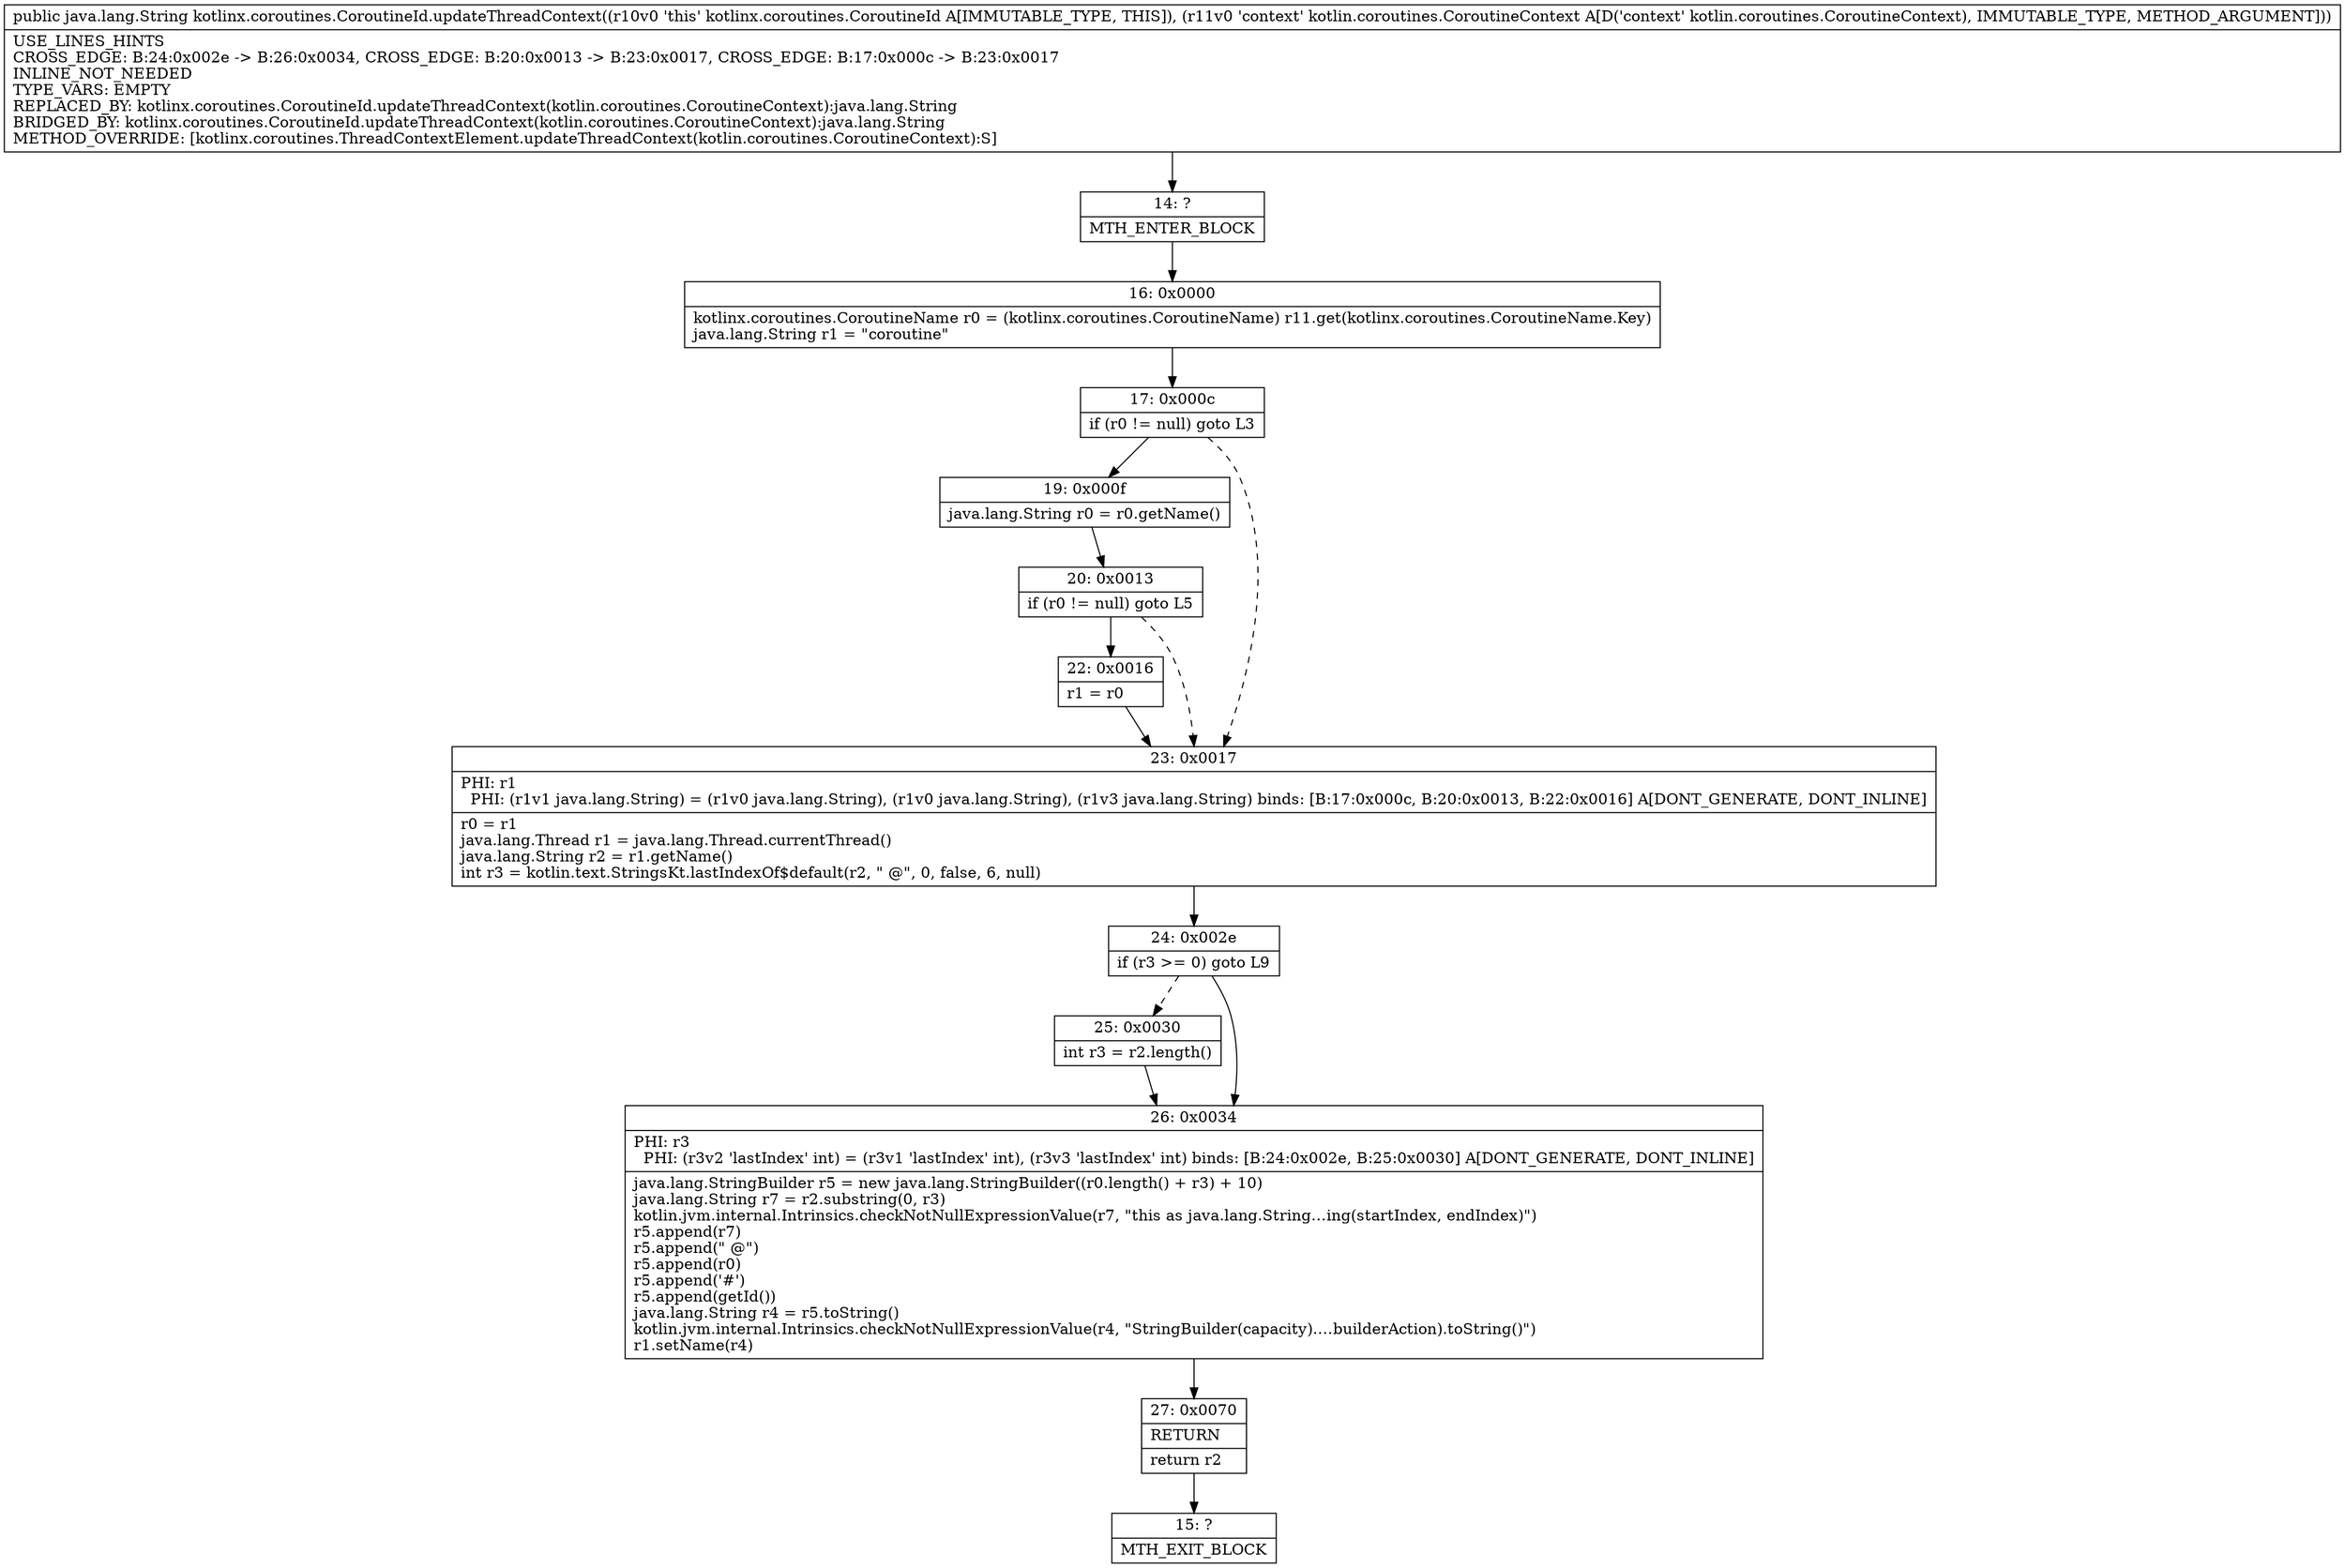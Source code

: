 digraph "CFG forkotlinx.coroutines.CoroutineId.updateThreadContext(Lkotlin\/coroutines\/CoroutineContext;)Ljava\/lang\/String;" {
Node_14 [shape=record,label="{14\:\ ?|MTH_ENTER_BLOCK\l}"];
Node_16 [shape=record,label="{16\:\ 0x0000|kotlinx.coroutines.CoroutineName r0 = (kotlinx.coroutines.CoroutineName) r11.get(kotlinx.coroutines.CoroutineName.Key)\ljava.lang.String r1 = \"coroutine\"\l}"];
Node_17 [shape=record,label="{17\:\ 0x000c|if (r0 != null) goto L3\l}"];
Node_19 [shape=record,label="{19\:\ 0x000f|java.lang.String r0 = r0.getName()\l}"];
Node_20 [shape=record,label="{20\:\ 0x0013|if (r0 != null) goto L5\l}"];
Node_22 [shape=record,label="{22\:\ 0x0016|r1 = r0\l}"];
Node_23 [shape=record,label="{23\:\ 0x0017|PHI: r1 \l  PHI: (r1v1 java.lang.String) = (r1v0 java.lang.String), (r1v0 java.lang.String), (r1v3 java.lang.String) binds: [B:17:0x000c, B:20:0x0013, B:22:0x0016] A[DONT_GENERATE, DONT_INLINE]\l|r0 = r1\ljava.lang.Thread r1 = java.lang.Thread.currentThread()\ljava.lang.String r2 = r1.getName()\lint r3 = kotlin.text.StringsKt.lastIndexOf$default(r2, \" @\", 0, false, 6, null)\l}"];
Node_24 [shape=record,label="{24\:\ 0x002e|if (r3 \>= 0) goto L9\l}"];
Node_25 [shape=record,label="{25\:\ 0x0030|int r3 = r2.length()\l}"];
Node_26 [shape=record,label="{26\:\ 0x0034|PHI: r3 \l  PHI: (r3v2 'lastIndex' int) = (r3v1 'lastIndex' int), (r3v3 'lastIndex' int) binds: [B:24:0x002e, B:25:0x0030] A[DONT_GENERATE, DONT_INLINE]\l|java.lang.StringBuilder r5 = new java.lang.StringBuilder((r0.length() + r3) + 10)\ljava.lang.String r7 = r2.substring(0, r3)\lkotlin.jvm.internal.Intrinsics.checkNotNullExpressionValue(r7, \"this as java.lang.String…ing(startIndex, endIndex)\")\lr5.append(r7)\lr5.append(\" @\")\lr5.append(r0)\lr5.append('#')\lr5.append(getId())\ljava.lang.String r4 = r5.toString()\lkotlin.jvm.internal.Intrinsics.checkNotNullExpressionValue(r4, \"StringBuilder(capacity).…builderAction).toString()\")\lr1.setName(r4)\l}"];
Node_27 [shape=record,label="{27\:\ 0x0070|RETURN\l|return r2\l}"];
Node_15 [shape=record,label="{15\:\ ?|MTH_EXIT_BLOCK\l}"];
MethodNode[shape=record,label="{public java.lang.String kotlinx.coroutines.CoroutineId.updateThreadContext((r10v0 'this' kotlinx.coroutines.CoroutineId A[IMMUTABLE_TYPE, THIS]), (r11v0 'context' kotlin.coroutines.CoroutineContext A[D('context' kotlin.coroutines.CoroutineContext), IMMUTABLE_TYPE, METHOD_ARGUMENT]))  | USE_LINES_HINTS\lCROSS_EDGE: B:24:0x002e \-\> B:26:0x0034, CROSS_EDGE: B:20:0x0013 \-\> B:23:0x0017, CROSS_EDGE: B:17:0x000c \-\> B:23:0x0017\lINLINE_NOT_NEEDED\lTYPE_VARS: EMPTY\lREPLACED_BY: kotlinx.coroutines.CoroutineId.updateThreadContext(kotlin.coroutines.CoroutineContext):java.lang.String\lBRIDGED_BY: kotlinx.coroutines.CoroutineId.updateThreadContext(kotlin.coroutines.CoroutineContext):java.lang.String\lMETHOD_OVERRIDE: [kotlinx.coroutines.ThreadContextElement.updateThreadContext(kotlin.coroutines.CoroutineContext):S]\l}"];
MethodNode -> Node_14;Node_14 -> Node_16;
Node_16 -> Node_17;
Node_17 -> Node_19;
Node_17 -> Node_23[style=dashed];
Node_19 -> Node_20;
Node_20 -> Node_22;
Node_20 -> Node_23[style=dashed];
Node_22 -> Node_23;
Node_23 -> Node_24;
Node_24 -> Node_25[style=dashed];
Node_24 -> Node_26;
Node_25 -> Node_26;
Node_26 -> Node_27;
Node_27 -> Node_15;
}

